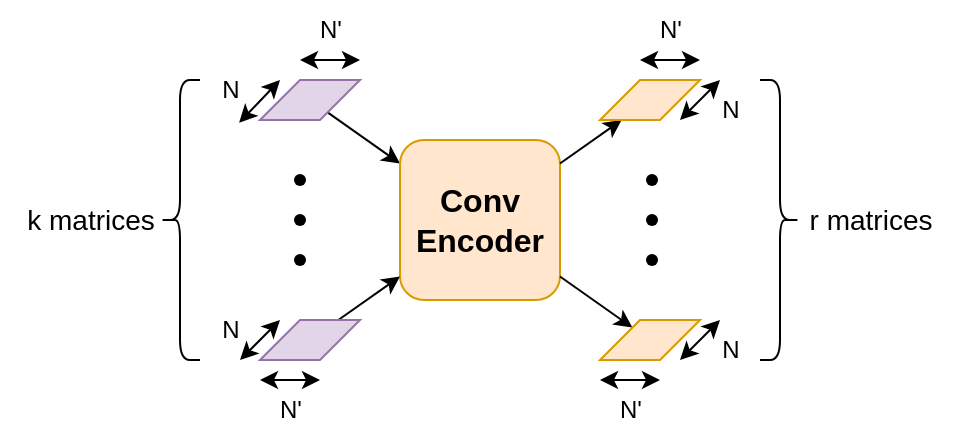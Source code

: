 <mxfile version="22.0.3" type="device">
  <diagram name="第 1 页" id="nhCs0hrqKpqIJ9Cs7s1S">
    <mxGraphModel dx="1036" dy="606" grid="1" gridSize="10" guides="1" tooltips="1" connect="1" arrows="1" fold="1" page="1" pageScale="1" pageWidth="827" pageHeight="1169" math="0" shadow="0">
      <root>
        <mxCell id="0" />
        <mxCell id="1" parent="0" />
        <mxCell id="9AYwzwZM53dPQlKz6TOB-31" value="" style="rounded=0;whiteSpace=wrap;html=1;strokeColor=none;" parent="1" vertex="1">
          <mxGeometry x="60" width="480" height="220" as="geometry" />
        </mxCell>
        <mxCell id="EqT0d9yoY_PJOsiz8gr6-11" value="" style="endArrow=classic;html=1;rounded=0;" parent="1" source="9AYwzwZM53dPQlKz6TOB-1" target="EqT0d9yoY_PJOsiz8gr6-12" edge="1">
          <mxGeometry width="50" height="50" relative="1" as="geometry">
            <mxPoint x="236" y="55" as="sourcePoint" />
            <mxPoint x="406" y="8" as="targetPoint" />
          </mxGeometry>
        </mxCell>
        <mxCell id="EqT0d9yoY_PJOsiz8gr6-12" value="&lt;b&gt;&lt;font style=&quot;font-size: 16px;&quot;&gt;Conv&lt;br&gt;Encoder&lt;/font&gt;&lt;/b&gt;" style="rounded=1;whiteSpace=wrap;html=1;fillColor=#ffe6cc;strokeColor=#d79b00;" parent="1" vertex="1">
          <mxGeometry x="260" y="70" width="80" height="80" as="geometry" />
        </mxCell>
        <mxCell id="EqT0d9yoY_PJOsiz8gr6-14" value="&lt;font style=&quot;font-size: 14px;&quot;&gt;k matrices&lt;/font&gt;" style="text;html=1;align=center;verticalAlign=middle;resizable=0;points=[];autosize=1;strokeColor=none;fillColor=none;" parent="1" vertex="1">
          <mxGeometry x="60" y="95" width="90" height="30" as="geometry" />
        </mxCell>
        <mxCell id="EqT0d9yoY_PJOsiz8gr6-24" value="" style="endArrow=classic;html=1;rounded=0;" parent="1" source="EqT0d9yoY_PJOsiz8gr6-12" target="9AYwzwZM53dPQlKz6TOB-21" edge="1">
          <mxGeometry width="50" height="50" relative="1" as="geometry">
            <mxPoint x="216" y="90" as="sourcePoint" />
            <mxPoint x="376" y="66.25" as="targetPoint" />
          </mxGeometry>
        </mxCell>
        <mxCell id="EqT0d9yoY_PJOsiz8gr6-25" value="" style="endArrow=classic;html=1;rounded=0;" parent="1" source="EqT0d9yoY_PJOsiz8gr6-12" target="9AYwzwZM53dPQlKz6TOB-25" edge="1">
          <mxGeometry width="50" height="50" relative="1" as="geometry">
            <mxPoint x="356" y="141" as="sourcePoint" />
            <mxPoint x="376" y="153.75" as="targetPoint" />
          </mxGeometry>
        </mxCell>
        <mxCell id="EqT0d9yoY_PJOsiz8gr6-26" value="&lt;font style=&quot;font-size: 14px;&quot;&gt;r matrices&lt;/font&gt;" style="text;html=1;align=center;verticalAlign=middle;resizable=0;points=[];autosize=1;strokeColor=none;fillColor=none;" parent="1" vertex="1">
          <mxGeometry x="455" y="95" width="80" height="30" as="geometry" />
        </mxCell>
        <mxCell id="czv-a2nJ618KkXbS3twf-1" value="" style="group" parent="1" vertex="1" connectable="0">
          <mxGeometry x="200" y="80" width="20" height="60" as="geometry" />
        </mxCell>
        <mxCell id="EqT0d9yoY_PJOsiz8gr6-4" value="" style="shape=waypoint;sketch=0;fillStyle=solid;size=6;pointerEvents=1;points=[];fillColor=none;resizable=0;rotatable=0;perimeter=centerPerimeter;snapToPoint=1;" parent="czv-a2nJ618KkXbS3twf-1" vertex="1">
          <mxGeometry width="20" height="20" as="geometry" />
        </mxCell>
        <mxCell id="EqT0d9yoY_PJOsiz8gr6-5" value="" style="shape=waypoint;sketch=0;fillStyle=solid;size=6;pointerEvents=1;points=[];fillColor=none;resizable=0;rotatable=0;perimeter=centerPerimeter;snapToPoint=1;" parent="czv-a2nJ618KkXbS3twf-1" vertex="1">
          <mxGeometry y="20" width="20" height="20" as="geometry" />
        </mxCell>
        <mxCell id="EqT0d9yoY_PJOsiz8gr6-6" value="" style="shape=waypoint;sketch=0;fillStyle=solid;size=6;pointerEvents=1;points=[];fillColor=none;resizable=0;rotatable=0;perimeter=centerPerimeter;snapToPoint=1;" parent="czv-a2nJ618KkXbS3twf-1" vertex="1">
          <mxGeometry y="40" width="20" height="20" as="geometry" />
        </mxCell>
        <mxCell id="czv-a2nJ618KkXbS3twf-2" value="" style="group" parent="1" vertex="1" connectable="0">
          <mxGeometry x="376" y="80" width="20" height="60" as="geometry" />
        </mxCell>
        <mxCell id="czv-a2nJ618KkXbS3twf-3" value="" style="shape=waypoint;sketch=0;fillStyle=solid;size=6;pointerEvents=1;points=[];fillColor=none;resizable=0;rotatable=0;perimeter=centerPerimeter;snapToPoint=1;" parent="czv-a2nJ618KkXbS3twf-2" vertex="1">
          <mxGeometry width="20" height="20" as="geometry" />
        </mxCell>
        <mxCell id="czv-a2nJ618KkXbS3twf-4" value="" style="shape=waypoint;sketch=0;fillStyle=solid;size=6;pointerEvents=1;points=[];fillColor=none;resizable=0;rotatable=0;perimeter=centerPerimeter;snapToPoint=1;" parent="czv-a2nJ618KkXbS3twf-2" vertex="1">
          <mxGeometry y="20" width="20" height="20" as="geometry" />
        </mxCell>
        <mxCell id="czv-a2nJ618KkXbS3twf-5" value="" style="shape=waypoint;sketch=0;fillStyle=solid;size=6;pointerEvents=1;points=[];fillColor=none;resizable=0;rotatable=0;perimeter=centerPerimeter;snapToPoint=1;" parent="czv-a2nJ618KkXbS3twf-2" vertex="1">
          <mxGeometry y="40" width="20" height="20" as="geometry" />
        </mxCell>
        <mxCell id="czv-a2nJ618KkXbS3twf-6" value="" style="shape=curlyBracket;whiteSpace=wrap;html=1;rounded=1;labelPosition=left;verticalLabelPosition=middle;align=right;verticalAlign=middle;" parent="1" vertex="1">
          <mxGeometry x="140" y="40" width="20" height="140" as="geometry" />
        </mxCell>
        <mxCell id="czv-a2nJ618KkXbS3twf-7" value="" style="shape=curlyBracket;whiteSpace=wrap;html=1;rounded=1;flipH=1;labelPosition=right;verticalLabelPosition=middle;align=left;verticalAlign=middle;" parent="1" vertex="1">
          <mxGeometry x="440" y="40" width="20" height="140" as="geometry" />
        </mxCell>
        <mxCell id="9AYwzwZM53dPQlKz6TOB-8" value="" style="group" parent="1" vertex="1" connectable="0">
          <mxGeometry x="160" width="80" height="60" as="geometry" />
        </mxCell>
        <mxCell id="EqT0d9yoY_PJOsiz8gr6-7" value="" style="endArrow=classic;startArrow=classic;html=1;rounded=0;entryX=0.652;entryY=1.046;entryDx=0;entryDy=0;entryPerimeter=0;" parent="9AYwzwZM53dPQlKz6TOB-8" target="9AYwzwZM53dPQlKz6TOB-5" edge="1">
          <mxGeometry width="50" height="50" relative="1" as="geometry">
            <mxPoint x="40" y="40" as="sourcePoint" />
            <mxPoint x="20" y="70" as="targetPoint" />
          </mxGeometry>
        </mxCell>
        <mxCell id="9AYwzwZM53dPQlKz6TOB-5" value="N" style="text;html=1;align=center;verticalAlign=middle;resizable=0;points=[];autosize=1;strokeColor=none;fillColor=none;" parent="9AYwzwZM53dPQlKz6TOB-8" vertex="1">
          <mxGeometry y="30" width="30" height="30" as="geometry" />
        </mxCell>
        <mxCell id="9AYwzwZM53dPQlKz6TOB-1" value="" style="shape=parallelogram;perimeter=parallelogramPerimeter;whiteSpace=wrap;html=1;fixedSize=1;fillColor=#e1d5e7;strokeColor=#9673a6;" parent="9AYwzwZM53dPQlKz6TOB-8" vertex="1">
          <mxGeometry x="30" y="40" width="50" height="20" as="geometry" />
        </mxCell>
        <mxCell id="9AYwzwZM53dPQlKz6TOB-3" value="" style="endArrow=classic;startArrow=classic;html=1;rounded=0;" parent="9AYwzwZM53dPQlKz6TOB-8" edge="1">
          <mxGeometry width="50" height="50" relative="1" as="geometry">
            <mxPoint x="80" y="30" as="sourcePoint" />
            <mxPoint x="50" y="30" as="targetPoint" />
          </mxGeometry>
        </mxCell>
        <mxCell id="9AYwzwZM53dPQlKz6TOB-7" value="N&#39;" style="text;html=1;align=center;verticalAlign=middle;resizable=0;points=[];autosize=1;strokeColor=none;fillColor=none;" parent="9AYwzwZM53dPQlKz6TOB-8" vertex="1">
          <mxGeometry x="50" width="30" height="30" as="geometry" />
        </mxCell>
        <mxCell id="9AYwzwZM53dPQlKz6TOB-17" value="" style="endArrow=classic;html=1;rounded=0;" parent="1" source="9AYwzwZM53dPQlKz6TOB-12" target="EqT0d9yoY_PJOsiz8gr6-12" edge="1">
          <mxGeometry width="50" height="50" relative="1" as="geometry">
            <mxPoint x="290" y="260" as="sourcePoint" />
            <mxPoint x="340" y="210" as="targetPoint" />
          </mxGeometry>
        </mxCell>
        <mxCell id="9AYwzwZM53dPQlKz6TOB-10" value="" style="endArrow=classic;startArrow=classic;html=1;rounded=0;" parent="1" edge="1">
          <mxGeometry width="50" height="50" relative="1" as="geometry">
            <mxPoint x="200" y="160" as="sourcePoint" />
            <mxPoint x="180" y="180" as="targetPoint" />
          </mxGeometry>
        </mxCell>
        <mxCell id="9AYwzwZM53dPQlKz6TOB-11" value="N" style="text;html=1;align=center;verticalAlign=middle;resizable=0;points=[];autosize=1;strokeColor=none;fillColor=none;" parent="1" vertex="1">
          <mxGeometry x="160" y="150" width="30" height="30" as="geometry" />
        </mxCell>
        <mxCell id="9AYwzwZM53dPQlKz6TOB-12" value="" style="shape=parallelogram;perimeter=parallelogramPerimeter;whiteSpace=wrap;html=1;fixedSize=1;fillColor=#e1d5e7;strokeColor=#9673a6;" parent="1" vertex="1">
          <mxGeometry x="190" y="160" width="50" height="20" as="geometry" />
        </mxCell>
        <mxCell id="9AYwzwZM53dPQlKz6TOB-13" value="" style="endArrow=classic;startArrow=classic;html=1;rounded=0;" parent="1" edge="1">
          <mxGeometry width="50" height="50" relative="1" as="geometry">
            <mxPoint x="220" y="190" as="sourcePoint" />
            <mxPoint x="190" y="190" as="targetPoint" />
          </mxGeometry>
        </mxCell>
        <mxCell id="9AYwzwZM53dPQlKz6TOB-14" value="N&#39;" style="text;html=1;align=center;verticalAlign=middle;resizable=0;points=[];autosize=1;strokeColor=none;fillColor=none;" parent="1" vertex="1">
          <mxGeometry x="190" y="190" width="30" height="30" as="geometry" />
        </mxCell>
        <mxCell id="9AYwzwZM53dPQlKz6TOB-29" value="" style="group" parent="1" vertex="1" connectable="0">
          <mxGeometry x="360" y="160" width="80" height="60" as="geometry" />
        </mxCell>
        <mxCell id="9AYwzwZM53dPQlKz6TOB-24" value="" style="endArrow=classic;startArrow=classic;html=1;rounded=0;" parent="9AYwzwZM53dPQlKz6TOB-29" edge="1">
          <mxGeometry width="50" height="50" relative="1" as="geometry">
            <mxPoint x="60" as="sourcePoint" />
            <mxPoint x="40" y="20" as="targetPoint" />
          </mxGeometry>
        </mxCell>
        <mxCell id="9AYwzwZM53dPQlKz6TOB-25" value="" style="shape=parallelogram;perimeter=parallelogramPerimeter;whiteSpace=wrap;html=1;fixedSize=1;fillColor=#ffe6cc;strokeColor=#d79b00;" parent="9AYwzwZM53dPQlKz6TOB-29" vertex="1">
          <mxGeometry width="50" height="20" as="geometry" />
        </mxCell>
        <mxCell id="9AYwzwZM53dPQlKz6TOB-26" value="" style="endArrow=classic;startArrow=classic;html=1;rounded=0;" parent="9AYwzwZM53dPQlKz6TOB-29" edge="1">
          <mxGeometry width="50" height="50" relative="1" as="geometry">
            <mxPoint x="30" y="30" as="sourcePoint" />
            <mxPoint y="30" as="targetPoint" />
          </mxGeometry>
        </mxCell>
        <mxCell id="9AYwzwZM53dPQlKz6TOB-27" value="N&#39;" style="text;html=1;align=center;verticalAlign=middle;resizable=0;points=[];autosize=1;strokeColor=none;fillColor=none;" parent="9AYwzwZM53dPQlKz6TOB-29" vertex="1">
          <mxGeometry y="30" width="30" height="30" as="geometry" />
        </mxCell>
        <mxCell id="9AYwzwZM53dPQlKz6TOB-28" value="N" style="text;html=1;align=center;verticalAlign=middle;resizable=0;points=[];autosize=1;strokeColor=none;fillColor=none;" parent="9AYwzwZM53dPQlKz6TOB-29" vertex="1">
          <mxGeometry x="50" width="30" height="30" as="geometry" />
        </mxCell>
        <mxCell id="9AYwzwZM53dPQlKz6TOB-30" value="" style="group" parent="1" vertex="1" connectable="0">
          <mxGeometry x="360" width="80" height="70" as="geometry" />
        </mxCell>
        <mxCell id="9AYwzwZM53dPQlKz6TOB-19" value="" style="endArrow=classic;startArrow=classic;html=1;rounded=0;" parent="9AYwzwZM53dPQlKz6TOB-30" edge="1">
          <mxGeometry width="50" height="50" relative="1" as="geometry">
            <mxPoint x="60" y="40" as="sourcePoint" />
            <mxPoint x="40" y="60" as="targetPoint" />
          </mxGeometry>
        </mxCell>
        <mxCell id="9AYwzwZM53dPQlKz6TOB-20" value="N" style="text;html=1;align=center;verticalAlign=middle;resizable=0;points=[];autosize=1;strokeColor=none;fillColor=none;" parent="9AYwzwZM53dPQlKz6TOB-30" vertex="1">
          <mxGeometry x="50" y="40" width="30" height="30" as="geometry" />
        </mxCell>
        <mxCell id="9AYwzwZM53dPQlKz6TOB-21" value="" style="shape=parallelogram;perimeter=parallelogramPerimeter;whiteSpace=wrap;html=1;fixedSize=1;fillColor=#ffe6cc;strokeColor=#d79b00;" parent="9AYwzwZM53dPQlKz6TOB-30" vertex="1">
          <mxGeometry y="40" width="50" height="20" as="geometry" />
        </mxCell>
        <mxCell id="9AYwzwZM53dPQlKz6TOB-22" value="" style="endArrow=classic;startArrow=classic;html=1;rounded=0;" parent="9AYwzwZM53dPQlKz6TOB-30" edge="1">
          <mxGeometry width="50" height="50" relative="1" as="geometry">
            <mxPoint x="50" y="30" as="sourcePoint" />
            <mxPoint x="20" y="30" as="targetPoint" />
          </mxGeometry>
        </mxCell>
        <mxCell id="9AYwzwZM53dPQlKz6TOB-23" value="N&#39;" style="text;html=1;align=center;verticalAlign=middle;resizable=0;points=[];autosize=1;strokeColor=none;fillColor=none;" parent="9AYwzwZM53dPQlKz6TOB-30" vertex="1">
          <mxGeometry x="20" width="30" height="30" as="geometry" />
        </mxCell>
      </root>
    </mxGraphModel>
  </diagram>
</mxfile>
